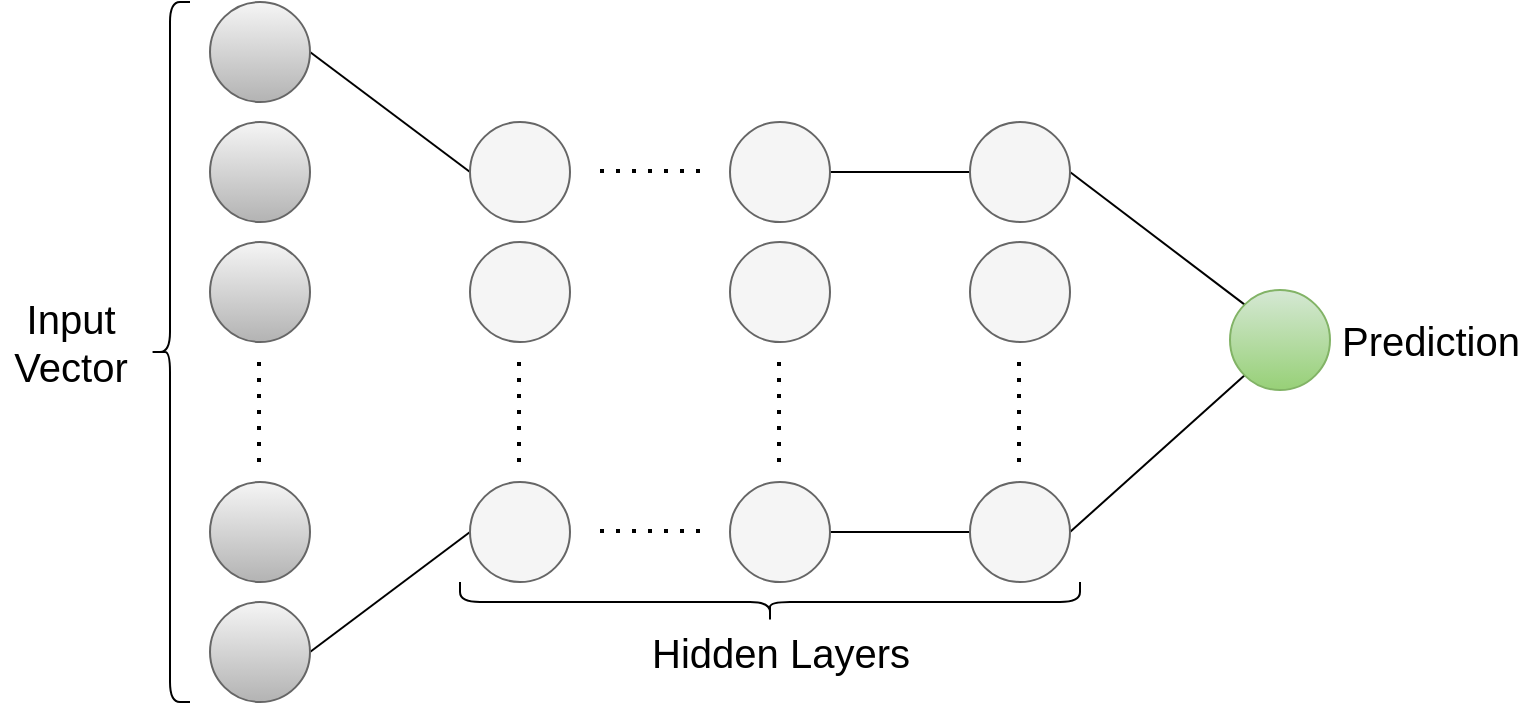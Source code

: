<mxfile version="13.4.2" type="device"><diagram id="dPmkwLYgcPWGQ1zuh0Rf" name="Page-1"><mxGraphModel dx="1418" dy="912" grid="1" gridSize="10" guides="1" tooltips="1" connect="1" arrows="1" fold="1" page="1" pageScale="1" pageWidth="850" pageHeight="1100" math="0" shadow="0"><root><mxCell id="0"/><mxCell id="1" parent="0"/><mxCell id="1vLUlzx5yeJGW8wbIjpU-31" style="edgeStyle=none;rounded=0;orthogonalLoop=1;jettySize=auto;html=1;exitX=1;exitY=0.5;exitDx=0;exitDy=0;entryX=0;entryY=0.5;entryDx=0;entryDy=0;endArrow=none;endFill=0;" edge="1" parent="1" source="1vLUlzx5yeJGW8wbIjpU-1" target="1vLUlzx5yeJGW8wbIjpU-7"><mxGeometry relative="1" as="geometry"/></mxCell><mxCell id="1vLUlzx5yeJGW8wbIjpU-1" value="" style="ellipse;whiteSpace=wrap;html=1;aspect=fixed;strokeWidth=1;gradientColor=#b3b3b3;fillColor=#f5f5f5;strokeColor=#666666;" vertex="1" parent="1"><mxGeometry x="230" y="320" width="50" height="50" as="geometry"/></mxCell><mxCell id="1vLUlzx5yeJGW8wbIjpU-2" value="" style="ellipse;whiteSpace=wrap;html=1;aspect=fixed;strokeWidth=1;gradientColor=#b3b3b3;fillColor=#f5f5f5;strokeColor=#666666;" vertex="1" parent="1"><mxGeometry x="230" y="380" width="50" height="50" as="geometry"/></mxCell><mxCell id="1vLUlzx5yeJGW8wbIjpU-3" value="" style="ellipse;whiteSpace=wrap;html=1;aspect=fixed;strokeWidth=1;gradientColor=#b3b3b3;fillColor=#f5f5f5;strokeColor=#666666;" vertex="1" parent="1"><mxGeometry x="230" y="440" width="50" height="50" as="geometry"/></mxCell><mxCell id="1vLUlzx5yeJGW8wbIjpU-4" value="" style="ellipse;whiteSpace=wrap;html=1;aspect=fixed;strokeWidth=1;gradientColor=#b3b3b3;fillColor=#f5f5f5;strokeColor=#666666;" vertex="1" parent="1"><mxGeometry x="230" y="560" width="50" height="50" as="geometry"/></mxCell><mxCell id="1vLUlzx5yeJGW8wbIjpU-32" style="edgeStyle=none;rounded=0;orthogonalLoop=1;jettySize=auto;html=1;exitX=1;exitY=0.5;exitDx=0;exitDy=0;entryX=0;entryY=0.5;entryDx=0;entryDy=0;endArrow=none;endFill=0;" edge="1" parent="1" source="1vLUlzx5yeJGW8wbIjpU-6" target="1vLUlzx5yeJGW8wbIjpU-10"><mxGeometry relative="1" as="geometry"/></mxCell><mxCell id="1vLUlzx5yeJGW8wbIjpU-6" value="" style="ellipse;whiteSpace=wrap;html=1;aspect=fixed;strokeWidth=1;gradientColor=#b3b3b3;fillColor=#f5f5f5;strokeColor=#666666;" vertex="1" parent="1"><mxGeometry x="230" y="620" width="50" height="50" as="geometry"/></mxCell><mxCell id="1vLUlzx5yeJGW8wbIjpU-7" value="" style="ellipse;whiteSpace=wrap;html=1;aspect=fixed;strokeWidth=1;fillColor=#f5f5f5;strokeColor=#666666;fontColor=#333333;" vertex="1" parent="1"><mxGeometry x="360" y="380" width="50" height="50" as="geometry"/></mxCell><mxCell id="1vLUlzx5yeJGW8wbIjpU-8" value="" style="ellipse;whiteSpace=wrap;html=1;aspect=fixed;strokeWidth=1;fillColor=#f5f5f5;strokeColor=#666666;fontColor=#333333;" vertex="1" parent="1"><mxGeometry x="360" y="440" width="50" height="50" as="geometry"/></mxCell><mxCell id="1vLUlzx5yeJGW8wbIjpU-10" value="" style="ellipse;whiteSpace=wrap;html=1;aspect=fixed;strokeWidth=1;fillColor=#f5f5f5;strokeColor=#666666;fontColor=#333333;" vertex="1" parent="1"><mxGeometry x="360" y="560" width="50" height="50" as="geometry"/></mxCell><mxCell id="1vLUlzx5yeJGW8wbIjpU-34" style="edgeStyle=none;rounded=0;orthogonalLoop=1;jettySize=auto;html=1;exitX=1;exitY=0.5;exitDx=0;exitDy=0;entryX=0;entryY=0.5;entryDx=0;entryDy=0;endArrow=none;endFill=0;" edge="1" parent="1" source="1vLUlzx5yeJGW8wbIjpU-11"><mxGeometry relative="1" as="geometry"><mxPoint x="610" y="405" as="targetPoint"/></mxGeometry></mxCell><mxCell id="1vLUlzx5yeJGW8wbIjpU-11" value="" style="ellipse;whiteSpace=wrap;html=1;aspect=fixed;strokeWidth=1;fillColor=#f5f5f5;strokeColor=#666666;fontColor=#333333;" vertex="1" parent="1"><mxGeometry x="490" y="380" width="50" height="50" as="geometry"/></mxCell><mxCell id="1vLUlzx5yeJGW8wbIjpU-12" value="" style="ellipse;whiteSpace=wrap;html=1;aspect=fixed;strokeWidth=1;fillColor=#f5f5f5;strokeColor=#666666;fontColor=#333333;" vertex="1" parent="1"><mxGeometry x="490" y="440" width="50" height="50" as="geometry"/></mxCell><mxCell id="1vLUlzx5yeJGW8wbIjpU-37" style="edgeStyle=none;rounded=0;orthogonalLoop=1;jettySize=auto;html=1;exitX=1;exitY=0.5;exitDx=0;exitDy=0;entryX=0;entryY=0.5;entryDx=0;entryDy=0;endArrow=none;endFill=0;" edge="1" parent="1" source="1vLUlzx5yeJGW8wbIjpU-14"><mxGeometry relative="1" as="geometry"><mxPoint x="610" y="585" as="targetPoint"/></mxGeometry></mxCell><mxCell id="1vLUlzx5yeJGW8wbIjpU-14" value="" style="ellipse;whiteSpace=wrap;html=1;aspect=fixed;strokeWidth=1;fillColor=#f5f5f5;strokeColor=#666666;fontColor=#333333;" vertex="1" parent="1"><mxGeometry x="490" y="560" width="50" height="50" as="geometry"/></mxCell><mxCell id="1vLUlzx5yeJGW8wbIjpU-40" style="edgeStyle=none;rounded=0;orthogonalLoop=1;jettySize=auto;html=1;exitX=1;exitY=0.5;exitDx=0;exitDy=0;entryX=0;entryY=0;entryDx=0;entryDy=0;endArrow=none;endFill=0;" edge="1" parent="1" source="1vLUlzx5yeJGW8wbIjpU-19" target="1vLUlzx5yeJGW8wbIjpU-23"><mxGeometry relative="1" as="geometry"/></mxCell><mxCell id="1vLUlzx5yeJGW8wbIjpU-19" value="" style="ellipse;whiteSpace=wrap;html=1;aspect=fixed;strokeWidth=1;fillColor=#f5f5f5;strokeColor=#666666;fontColor=#333333;" vertex="1" parent="1"><mxGeometry x="610" y="380" width="50" height="50" as="geometry"/></mxCell><mxCell id="1vLUlzx5yeJGW8wbIjpU-20" value="" style="ellipse;whiteSpace=wrap;html=1;aspect=fixed;strokeWidth=1;fillColor=#f5f5f5;strokeColor=#666666;fontColor=#333333;" vertex="1" parent="1"><mxGeometry x="610" y="440" width="50" height="50" as="geometry"/></mxCell><mxCell id="1vLUlzx5yeJGW8wbIjpU-39" style="edgeStyle=none;rounded=0;orthogonalLoop=1;jettySize=auto;html=1;exitX=1;exitY=0.5;exitDx=0;exitDy=0;entryX=0;entryY=1;entryDx=0;entryDy=0;endArrow=none;endFill=0;" edge="1" parent="1" source="1vLUlzx5yeJGW8wbIjpU-22" target="1vLUlzx5yeJGW8wbIjpU-23"><mxGeometry relative="1" as="geometry"/></mxCell><mxCell id="1vLUlzx5yeJGW8wbIjpU-22" value="" style="ellipse;whiteSpace=wrap;html=1;aspect=fixed;strokeWidth=1;fillColor=#f5f5f5;strokeColor=#666666;fontColor=#333333;" vertex="1" parent="1"><mxGeometry x="610" y="560" width="50" height="50" as="geometry"/></mxCell><mxCell id="1vLUlzx5yeJGW8wbIjpU-23" value="" style="ellipse;whiteSpace=wrap;html=1;aspect=fixed;strokeWidth=1;gradientColor=#97d077;fillColor=#d5e8d4;strokeColor=#82b366;" vertex="1" parent="1"><mxGeometry x="740" y="464" width="50" height="50" as="geometry"/></mxCell><mxCell id="1vLUlzx5yeJGW8wbIjpU-41" value="" style="endArrow=none;dashed=1;html=1;dashPattern=1 3;strokeWidth=2;" edge="1" parent="1"><mxGeometry width="50" height="50" relative="1" as="geometry"><mxPoint x="425" y="404.5" as="sourcePoint"/><mxPoint x="475" y="404.5" as="targetPoint"/></mxGeometry></mxCell><mxCell id="1vLUlzx5yeJGW8wbIjpU-42" value="" style="endArrow=none;dashed=1;html=1;dashPattern=1 3;strokeWidth=2;" edge="1" parent="1"><mxGeometry width="50" height="50" relative="1" as="geometry"><mxPoint x="254.5" y="550" as="sourcePoint"/><mxPoint x="254.5" y="500" as="targetPoint"/></mxGeometry></mxCell><mxCell id="1vLUlzx5yeJGW8wbIjpU-43" value="" style="endArrow=none;dashed=1;html=1;dashPattern=1 3;strokeWidth=2;" edge="1" parent="1"><mxGeometry width="50" height="50" relative="1" as="geometry"><mxPoint x="384.5" y="550" as="sourcePoint"/><mxPoint x="384.5" y="500" as="targetPoint"/></mxGeometry></mxCell><mxCell id="1vLUlzx5yeJGW8wbIjpU-44" value="" style="endArrow=none;dashed=1;html=1;dashPattern=1 3;strokeWidth=2;" edge="1" parent="1"><mxGeometry width="50" height="50" relative="1" as="geometry"><mxPoint x="514.5" y="550" as="sourcePoint"/><mxPoint x="514.5" y="500" as="targetPoint"/></mxGeometry></mxCell><mxCell id="1vLUlzx5yeJGW8wbIjpU-45" value="" style="endArrow=none;dashed=1;html=1;dashPattern=1 3;strokeWidth=2;" edge="1" parent="1"><mxGeometry width="50" height="50" relative="1" as="geometry"><mxPoint x="634.5" y="550" as="sourcePoint"/><mxPoint x="634.5" y="500" as="targetPoint"/></mxGeometry></mxCell><mxCell id="1vLUlzx5yeJGW8wbIjpU-46" value="" style="endArrow=none;dashed=1;html=1;dashPattern=1 3;strokeWidth=2;" edge="1" parent="1"><mxGeometry width="50" height="50" relative="1" as="geometry"><mxPoint x="425" y="584.5" as="sourcePoint"/><mxPoint x="475" y="584.5" as="targetPoint"/></mxGeometry></mxCell><mxCell id="1vLUlzx5yeJGW8wbIjpU-47" value="" style="shape=curlyBracket;whiteSpace=wrap;html=1;rounded=1;strokeWidth=1;" vertex="1" parent="1"><mxGeometry x="200" y="320" width="20" height="350" as="geometry"/></mxCell><mxCell id="2" value="&lt;div style=&quot;font-size: 20px&quot;&gt;&lt;font style=&quot;font-size: 20px&quot;&gt;Input&lt;/font&gt;&lt;/div&gt;&lt;div style=&quot;font-size: 20px&quot;&gt;&lt;font style=&quot;font-size: 20px&quot;&gt;Vector&lt;/font&gt;&lt;/div&gt;" style="text;html=1;align=center;verticalAlign=middle;resizable=0;points=[];autosize=1;" vertex="1" parent="1"><mxGeometry x="125" y="475" width="70" height="30" as="geometry"/></mxCell><mxCell id="1vLUlzx5yeJGW8wbIjpU-48" value="&lt;div style=&quot;font-size: 20px&quot;&gt;&lt;font style=&quot;font-size: 20px&quot;&gt;Prediction&lt;/font&gt;&lt;/div&gt;" style="text;html=1;align=center;verticalAlign=middle;resizable=0;points=[];autosize=1;" vertex="1" parent="1"><mxGeometry x="790" y="479" width="100" height="20" as="geometry"/></mxCell><mxCell id="1vLUlzx5yeJGW8wbIjpU-49" value="" style="shape=curlyBracket;whiteSpace=wrap;html=1;rounded=1;strokeWidth=1;rotation=-90;" vertex="1" parent="1"><mxGeometry x="500" y="465" width="20" height="310" as="geometry"/></mxCell><mxCell id="1vLUlzx5yeJGW8wbIjpU-50" value="&lt;font style=&quot;font-size: 20px&quot;&gt;Hidden Layers&lt;/font&gt;" style="text;html=1;align=center;verticalAlign=middle;resizable=0;points=[];autosize=1;" vertex="1" parent="1"><mxGeometry x="445" y="635" width="140" height="20" as="geometry"/></mxCell></root></mxGraphModel></diagram></mxfile>